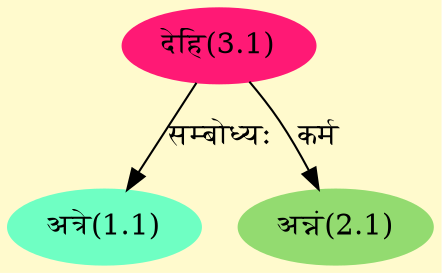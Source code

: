digraph G{
rankdir=BT;
 compound=true;
 bgcolor="lemonchiffon1";
Node1_1 [style=filled, color="#6FFFC3" label = "अत्रे(1.1)"]
Node3_1 [style=filled, color="#FF1975" label = "देहि(3.1)"]
Node2_1 [style=filled, color="#93DB70" label = "अन्नं(2.1)"]
/* Start of Relations section */

Node1_1 -> Node3_1 [  label="सम्बोध्यः"  dir="back" ]
Node2_1 -> Node3_1 [  label="कर्म"  dir="back" ]
}
